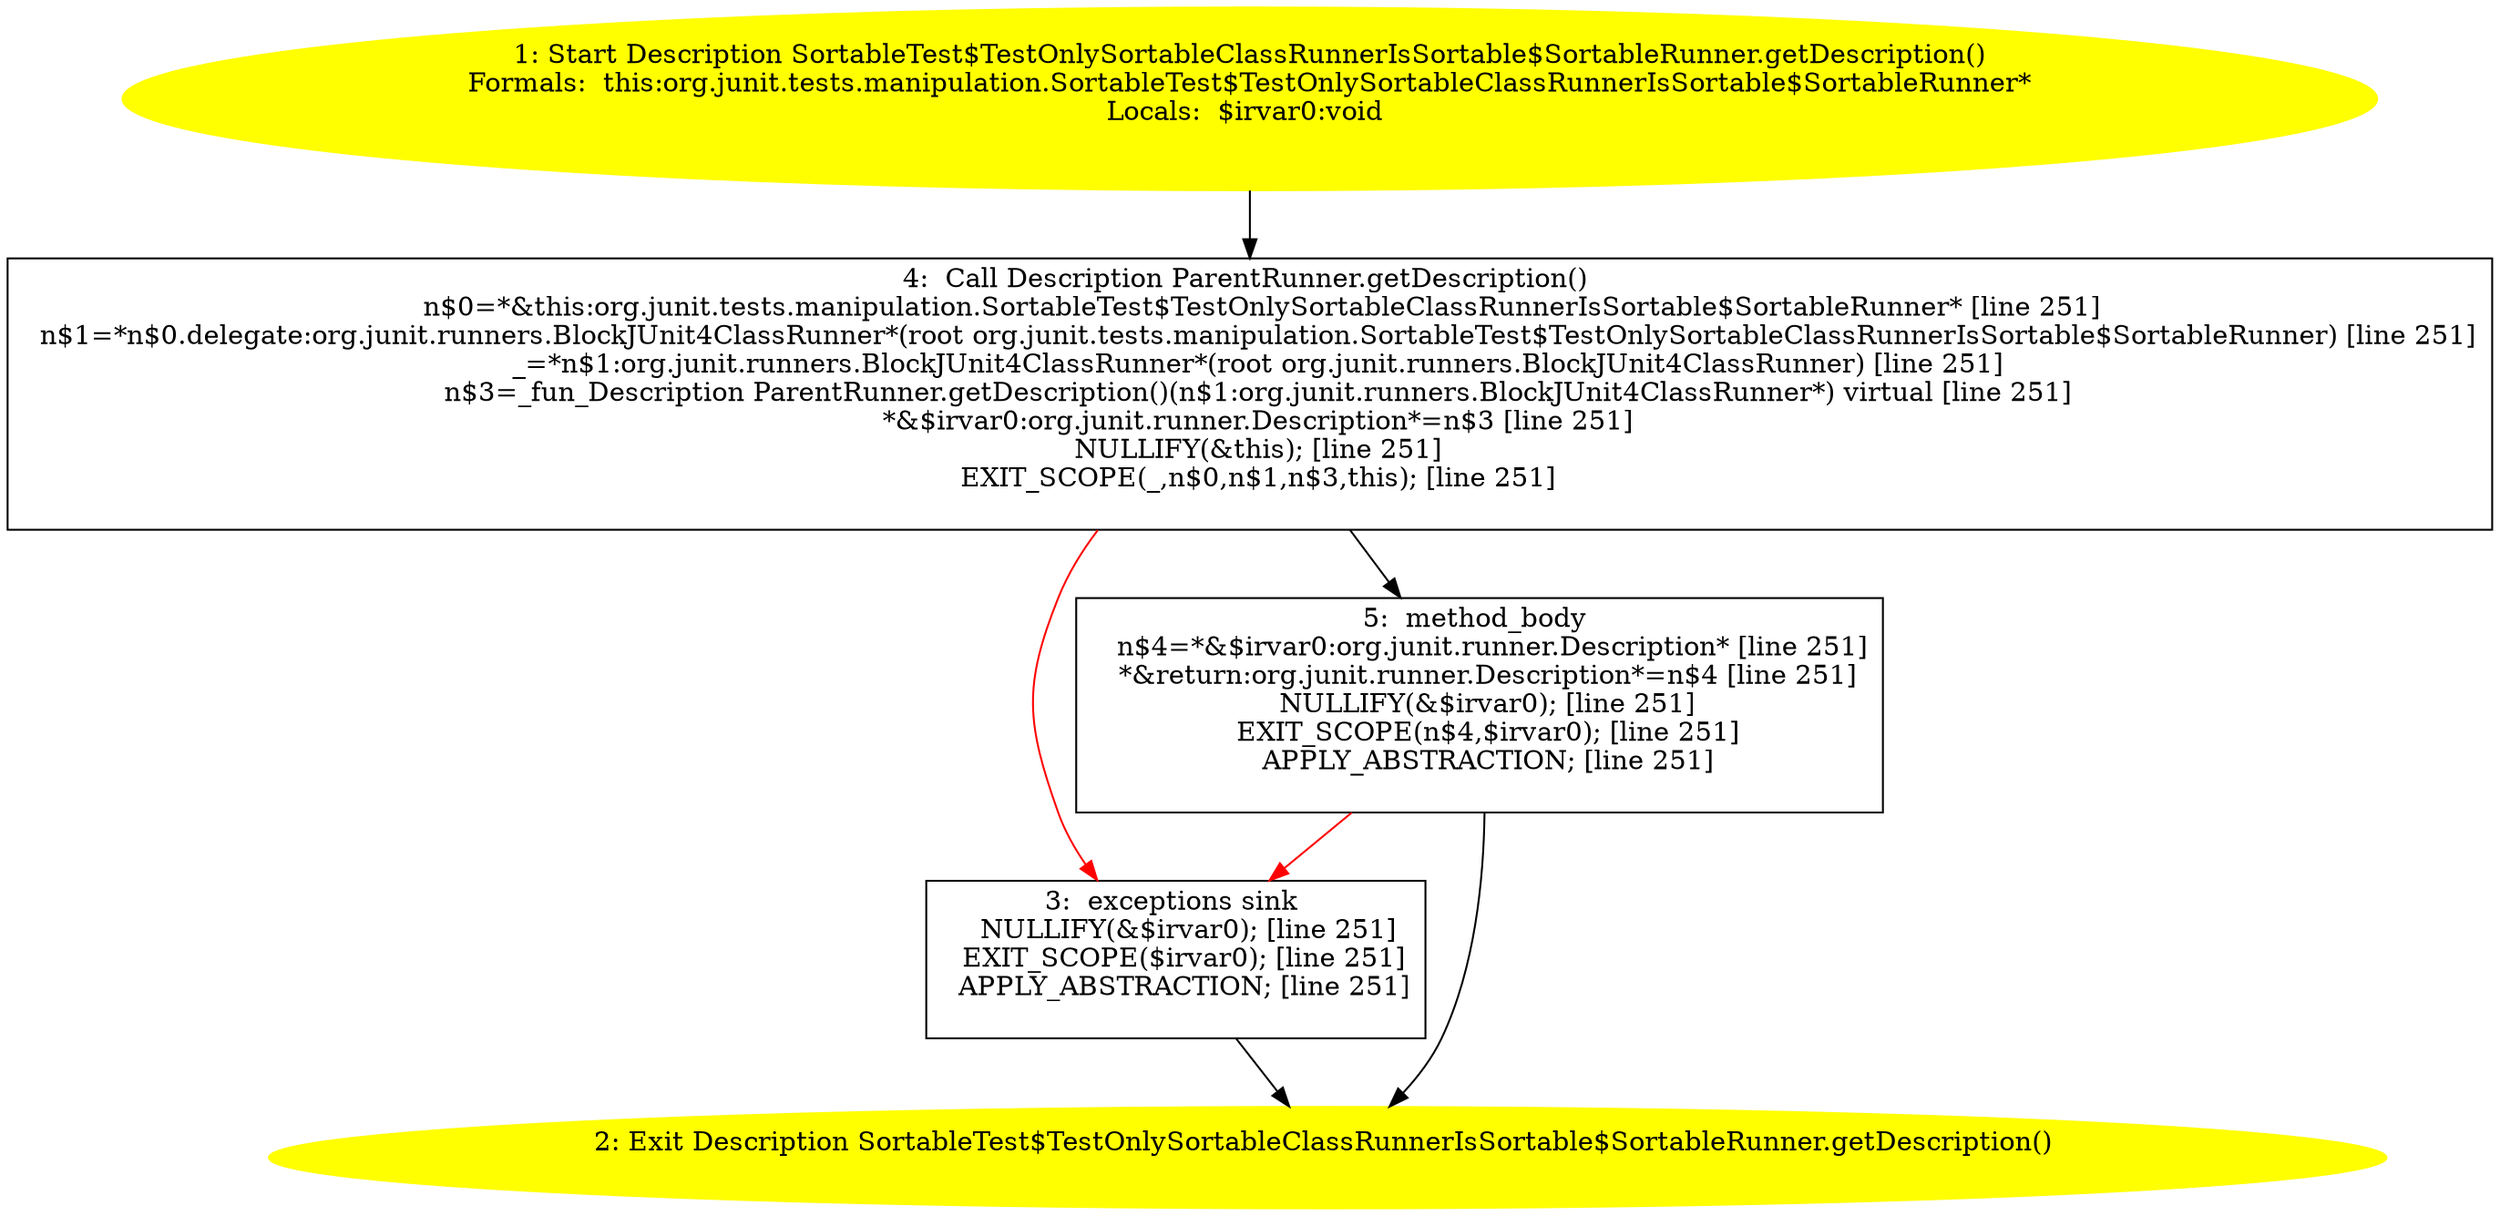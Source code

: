 /* @generated */
digraph cfg {
"org.junit.tests.manipulation.SortableTest$TestOnlySortableClassRunnerIsSortable$SortableRunner.getDe.e0a2fecb57c6b0c6d1f77ab4d776d455_1" [label="1: Start Description SortableTest$TestOnlySortableClassRunnerIsSortable$SortableRunner.getDescription()\nFormals:  this:org.junit.tests.manipulation.SortableTest$TestOnlySortableClassRunnerIsSortable$SortableRunner*\nLocals:  $irvar0:void \n  " color=yellow style=filled]
	

	 "org.junit.tests.manipulation.SortableTest$TestOnlySortableClassRunnerIsSortable$SortableRunner.getDe.e0a2fecb57c6b0c6d1f77ab4d776d455_1" -> "org.junit.tests.manipulation.SortableTest$TestOnlySortableClassRunnerIsSortable$SortableRunner.getDe.e0a2fecb57c6b0c6d1f77ab4d776d455_4" ;
"org.junit.tests.manipulation.SortableTest$TestOnlySortableClassRunnerIsSortable$SortableRunner.getDe.e0a2fecb57c6b0c6d1f77ab4d776d455_2" [label="2: Exit Description SortableTest$TestOnlySortableClassRunnerIsSortable$SortableRunner.getDescription() \n  " color=yellow style=filled]
	

"org.junit.tests.manipulation.SortableTest$TestOnlySortableClassRunnerIsSortable$SortableRunner.getDe.e0a2fecb57c6b0c6d1f77ab4d776d455_3" [label="3:  exceptions sink \n   NULLIFY(&$irvar0); [line 251]\n  EXIT_SCOPE($irvar0); [line 251]\n  APPLY_ABSTRACTION; [line 251]\n " shape="box"]
	

	 "org.junit.tests.manipulation.SortableTest$TestOnlySortableClassRunnerIsSortable$SortableRunner.getDe.e0a2fecb57c6b0c6d1f77ab4d776d455_3" -> "org.junit.tests.manipulation.SortableTest$TestOnlySortableClassRunnerIsSortable$SortableRunner.getDe.e0a2fecb57c6b0c6d1f77ab4d776d455_2" ;
"org.junit.tests.manipulation.SortableTest$TestOnlySortableClassRunnerIsSortable$SortableRunner.getDe.e0a2fecb57c6b0c6d1f77ab4d776d455_4" [label="4:  Call Description ParentRunner.getDescription() \n   n$0=*&this:org.junit.tests.manipulation.SortableTest$TestOnlySortableClassRunnerIsSortable$SortableRunner* [line 251]\n  n$1=*n$0.delegate:org.junit.runners.BlockJUnit4ClassRunner*(root org.junit.tests.manipulation.SortableTest$TestOnlySortableClassRunnerIsSortable$SortableRunner) [line 251]\n  _=*n$1:org.junit.runners.BlockJUnit4ClassRunner*(root org.junit.runners.BlockJUnit4ClassRunner) [line 251]\n  n$3=_fun_Description ParentRunner.getDescription()(n$1:org.junit.runners.BlockJUnit4ClassRunner*) virtual [line 251]\n  *&$irvar0:org.junit.runner.Description*=n$3 [line 251]\n  NULLIFY(&this); [line 251]\n  EXIT_SCOPE(_,n$0,n$1,n$3,this); [line 251]\n " shape="box"]
	

	 "org.junit.tests.manipulation.SortableTest$TestOnlySortableClassRunnerIsSortable$SortableRunner.getDe.e0a2fecb57c6b0c6d1f77ab4d776d455_4" -> "org.junit.tests.manipulation.SortableTest$TestOnlySortableClassRunnerIsSortable$SortableRunner.getDe.e0a2fecb57c6b0c6d1f77ab4d776d455_5" ;
	 "org.junit.tests.manipulation.SortableTest$TestOnlySortableClassRunnerIsSortable$SortableRunner.getDe.e0a2fecb57c6b0c6d1f77ab4d776d455_4" -> "org.junit.tests.manipulation.SortableTest$TestOnlySortableClassRunnerIsSortable$SortableRunner.getDe.e0a2fecb57c6b0c6d1f77ab4d776d455_3" [color="red" ];
"org.junit.tests.manipulation.SortableTest$TestOnlySortableClassRunnerIsSortable$SortableRunner.getDe.e0a2fecb57c6b0c6d1f77ab4d776d455_5" [label="5:  method_body \n   n$4=*&$irvar0:org.junit.runner.Description* [line 251]\n  *&return:org.junit.runner.Description*=n$4 [line 251]\n  NULLIFY(&$irvar0); [line 251]\n  EXIT_SCOPE(n$4,$irvar0); [line 251]\n  APPLY_ABSTRACTION; [line 251]\n " shape="box"]
	

	 "org.junit.tests.manipulation.SortableTest$TestOnlySortableClassRunnerIsSortable$SortableRunner.getDe.e0a2fecb57c6b0c6d1f77ab4d776d455_5" -> "org.junit.tests.manipulation.SortableTest$TestOnlySortableClassRunnerIsSortable$SortableRunner.getDe.e0a2fecb57c6b0c6d1f77ab4d776d455_2" ;
	 "org.junit.tests.manipulation.SortableTest$TestOnlySortableClassRunnerIsSortable$SortableRunner.getDe.e0a2fecb57c6b0c6d1f77ab4d776d455_5" -> "org.junit.tests.manipulation.SortableTest$TestOnlySortableClassRunnerIsSortable$SortableRunner.getDe.e0a2fecb57c6b0c6d1f77ab4d776d455_3" [color="red" ];
}
